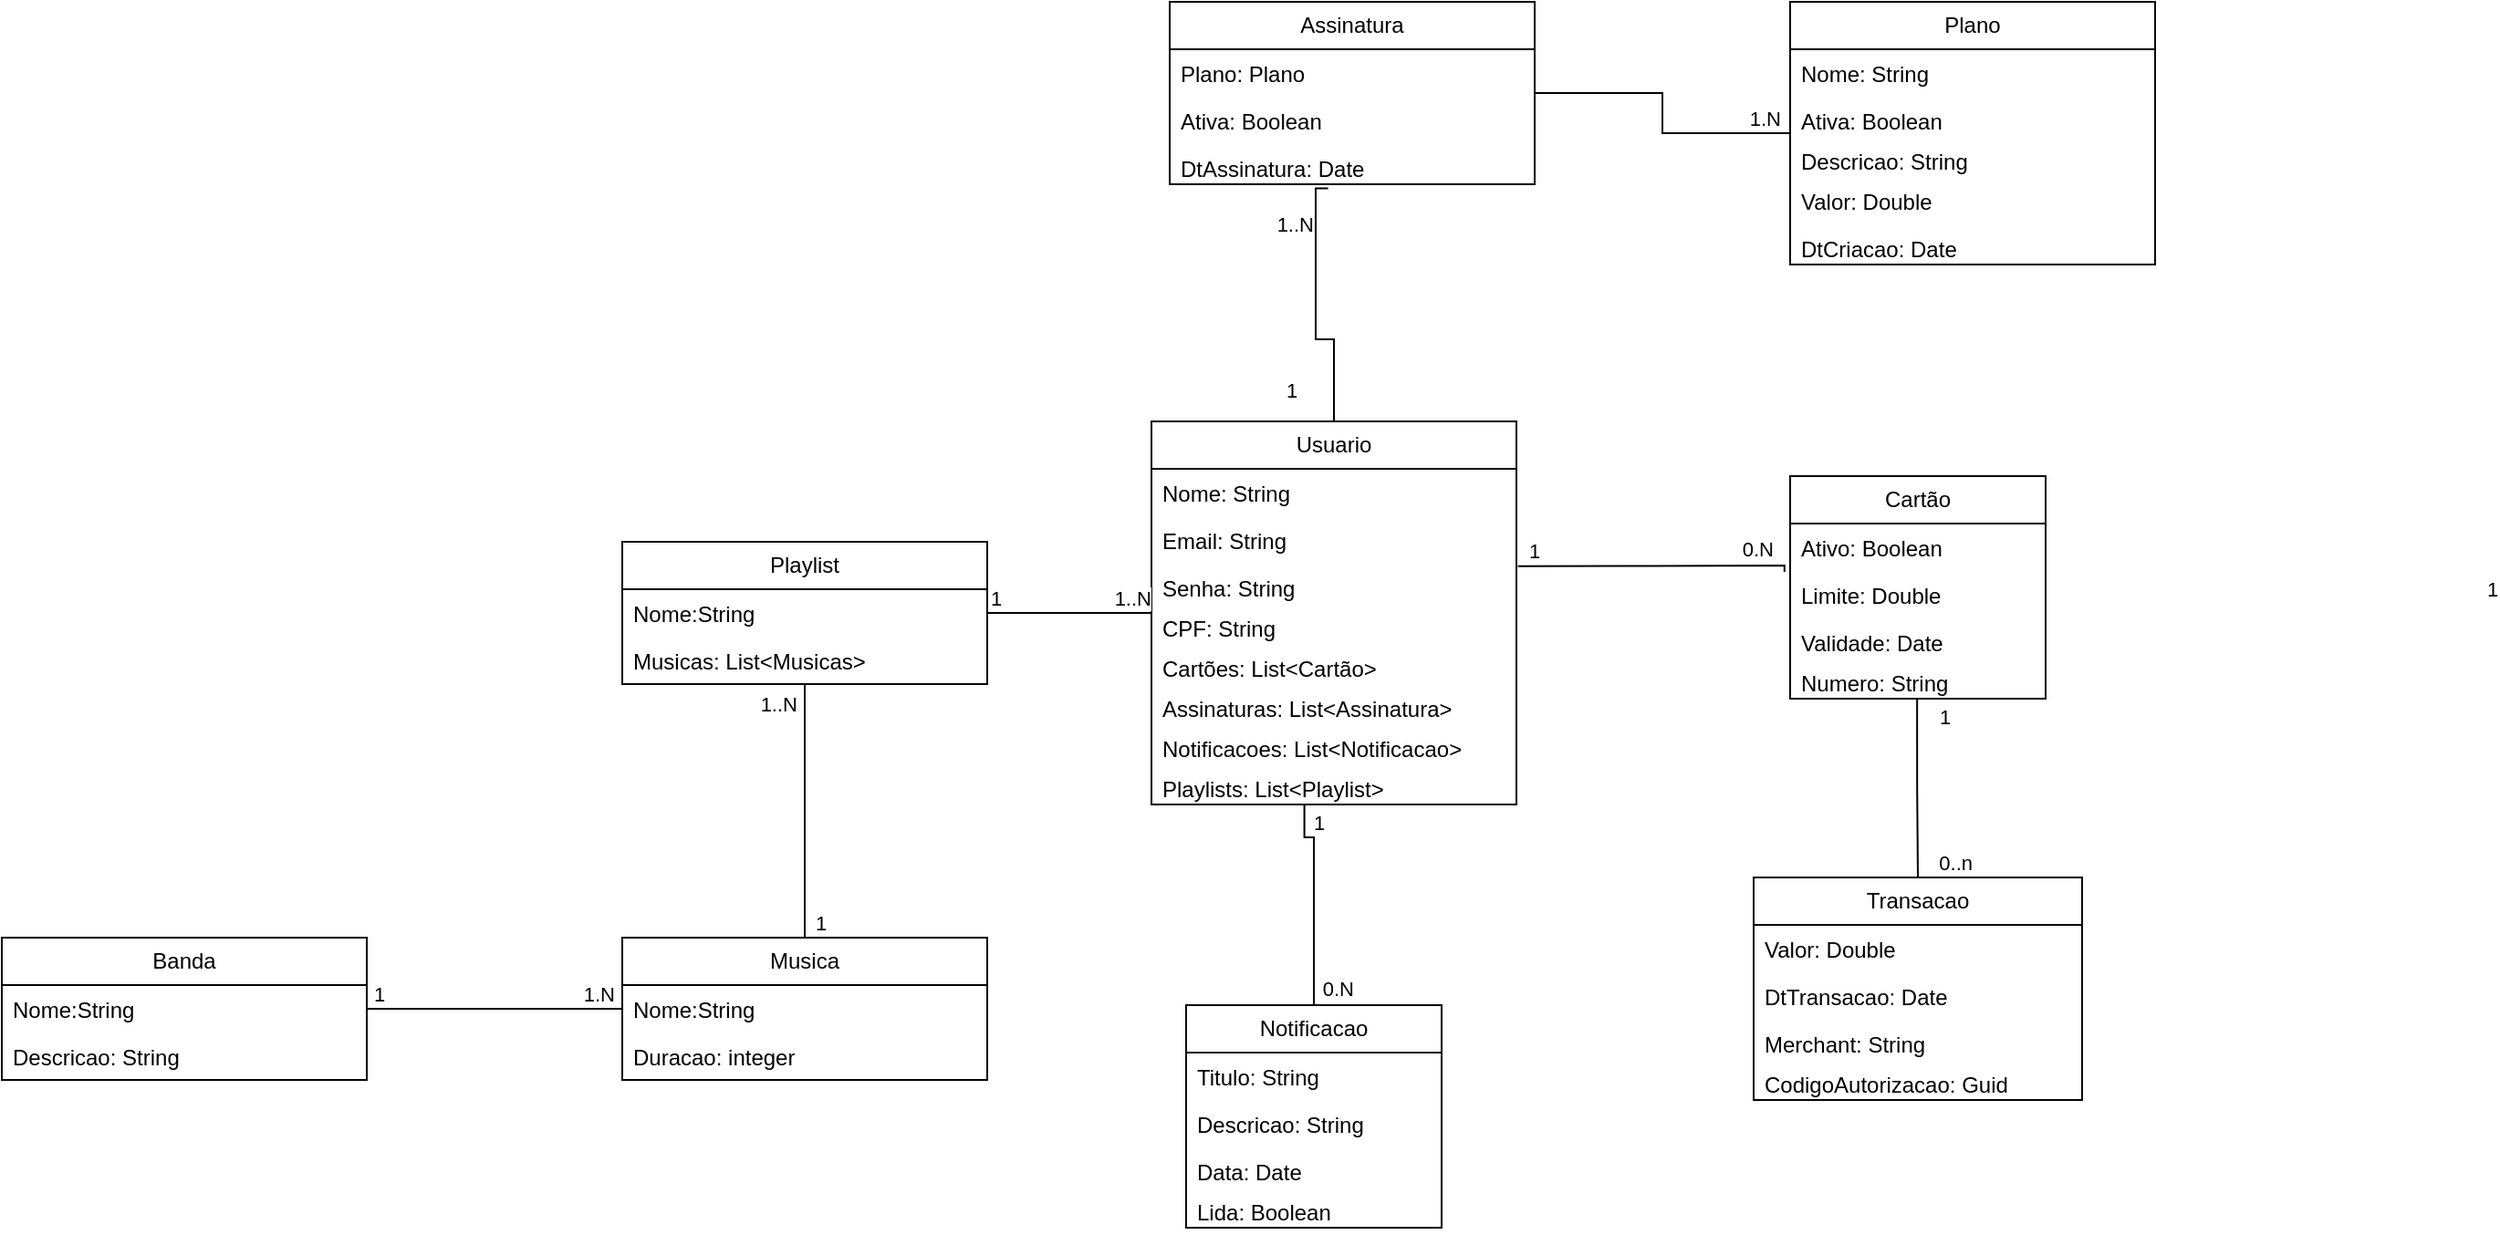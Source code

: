 <mxfile version="23.1.1" type="device">
  <diagram id="C5RBs43oDa-KdzZeNtuy" name="Page-1">
    <mxGraphModel dx="2230" dy="1987" grid="1" gridSize="10" guides="1" tooltips="1" connect="1" arrows="1" fold="1" page="1" pageScale="1" pageWidth="827" pageHeight="1169" math="0" shadow="0">
      <root>
        <mxCell id="WIyWlLk6GJQsqaUBKTNV-0" />
        <mxCell id="WIyWlLk6GJQsqaUBKTNV-1" parent="WIyWlLk6GJQsqaUBKTNV-0" />
        <mxCell id="euFVi6Xipl1iqqSyeeKY-0" value="Cartão" style="swimlane;fontStyle=0;childLayout=stackLayout;horizontal=1;startSize=26;fillColor=none;horizontalStack=0;resizeParent=1;resizeParentMax=0;resizeLast=0;collapsible=1;marginBottom=0;whiteSpace=wrap;html=1;" vertex="1" parent="WIyWlLk6GJQsqaUBKTNV-1">
          <mxGeometry x="380" y="-20" width="140" height="122" as="geometry" />
        </mxCell>
        <mxCell id="euFVi6Xipl1iqqSyeeKY-1" value="Ativo: Boolean" style="text;strokeColor=none;fillColor=none;align=left;verticalAlign=top;spacingLeft=4;spacingRight=4;overflow=hidden;rotatable=0;points=[[0,0.5],[1,0.5]];portConstraint=eastwest;whiteSpace=wrap;html=1;" vertex="1" parent="euFVi6Xipl1iqqSyeeKY-0">
          <mxGeometry y="26" width="140" height="26" as="geometry" />
        </mxCell>
        <mxCell id="euFVi6Xipl1iqqSyeeKY-2" value="Limite: Double" style="text;strokeColor=none;fillColor=none;align=left;verticalAlign=top;spacingLeft=4;spacingRight=4;overflow=hidden;rotatable=0;points=[[0,0.5],[1,0.5]];portConstraint=eastwest;whiteSpace=wrap;html=1;" vertex="1" parent="euFVi6Xipl1iqqSyeeKY-0">
          <mxGeometry y="52" width="140" height="26" as="geometry" />
        </mxCell>
        <mxCell id="euFVi6Xipl1iqqSyeeKY-3" value="Validade: Date&lt;br&gt;" style="text;strokeColor=none;fillColor=none;align=left;verticalAlign=top;spacingLeft=4;spacingRight=4;overflow=hidden;rotatable=0;points=[[0,0.5],[1,0.5]];portConstraint=eastwest;whiteSpace=wrap;html=1;" vertex="1" parent="euFVi6Xipl1iqqSyeeKY-0">
          <mxGeometry y="78" width="140" height="22" as="geometry" />
        </mxCell>
        <mxCell id="euFVi6Xipl1iqqSyeeKY-4" value="Numero: String" style="text;strokeColor=none;fillColor=none;align=left;verticalAlign=top;spacingLeft=4;spacingRight=4;overflow=hidden;rotatable=0;points=[[0,0.5],[1,0.5]];portConstraint=eastwest;whiteSpace=wrap;html=1;" vertex="1" parent="euFVi6Xipl1iqqSyeeKY-0">
          <mxGeometry y="100" width="140" height="22" as="geometry" />
        </mxCell>
        <mxCell id="euFVi6Xipl1iqqSyeeKY-15" value="Usuario" style="swimlane;fontStyle=0;childLayout=stackLayout;horizontal=1;startSize=26;fillColor=none;horizontalStack=0;resizeParent=1;resizeParentMax=0;resizeLast=0;collapsible=1;marginBottom=0;whiteSpace=wrap;html=1;" vertex="1" parent="WIyWlLk6GJQsqaUBKTNV-1">
          <mxGeometry x="30" y="-50" width="200" height="210" as="geometry" />
        </mxCell>
        <mxCell id="euFVi6Xipl1iqqSyeeKY-16" value="Nome: String" style="text;strokeColor=none;fillColor=none;align=left;verticalAlign=top;spacingLeft=4;spacingRight=4;overflow=hidden;rotatable=0;points=[[0,0.5],[1,0.5]];portConstraint=eastwest;whiteSpace=wrap;html=1;" vertex="1" parent="euFVi6Xipl1iqqSyeeKY-15">
          <mxGeometry y="26" width="200" height="26" as="geometry" />
        </mxCell>
        <mxCell id="euFVi6Xipl1iqqSyeeKY-17" value="Email: String" style="text;strokeColor=none;fillColor=none;align=left;verticalAlign=top;spacingLeft=4;spacingRight=4;overflow=hidden;rotatable=0;points=[[0,0.5],[1,0.5]];portConstraint=eastwest;whiteSpace=wrap;html=1;" vertex="1" parent="euFVi6Xipl1iqqSyeeKY-15">
          <mxGeometry y="52" width="200" height="26" as="geometry" />
        </mxCell>
        <mxCell id="euFVi6Xipl1iqqSyeeKY-20" value="Senha: String" style="text;strokeColor=none;fillColor=none;align=left;verticalAlign=top;spacingLeft=4;spacingRight=4;overflow=hidden;rotatable=0;points=[[0,0.5],[1,0.5]];portConstraint=eastwest;whiteSpace=wrap;html=1;" vertex="1" parent="euFVi6Xipl1iqqSyeeKY-15">
          <mxGeometry y="78" width="200" height="22" as="geometry" />
        </mxCell>
        <mxCell id="euFVi6Xipl1iqqSyeeKY-18" value="CPF: String" style="text;strokeColor=none;fillColor=none;align=left;verticalAlign=top;spacingLeft=4;spacingRight=4;overflow=hidden;rotatable=0;points=[[0,0.5],[1,0.5]];portConstraint=eastwest;whiteSpace=wrap;html=1;" vertex="1" parent="euFVi6Xipl1iqqSyeeKY-15">
          <mxGeometry y="100" width="200" height="22" as="geometry" />
        </mxCell>
        <mxCell id="euFVi6Xipl1iqqSyeeKY-48" value="Cartões: List&amp;lt;Cartão&amp;gt;" style="text;strokeColor=none;fillColor=none;align=left;verticalAlign=top;spacingLeft=4;spacingRight=4;overflow=hidden;rotatable=0;points=[[0,0.5],[1,0.5]];portConstraint=eastwest;whiteSpace=wrap;html=1;" vertex="1" parent="euFVi6Xipl1iqqSyeeKY-15">
          <mxGeometry y="122" width="200" height="22" as="geometry" />
        </mxCell>
        <mxCell id="euFVi6Xipl1iqqSyeeKY-73" value="Assinaturas: List&amp;lt;Assinatura&amp;gt;" style="text;strokeColor=none;fillColor=none;align=left;verticalAlign=top;spacingLeft=4;spacingRight=4;overflow=hidden;rotatable=0;points=[[0,0.5],[1,0.5]];portConstraint=eastwest;whiteSpace=wrap;html=1;" vertex="1" parent="euFVi6Xipl1iqqSyeeKY-15">
          <mxGeometry y="144" width="200" height="22" as="geometry" />
        </mxCell>
        <mxCell id="euFVi6Xipl1iqqSyeeKY-64" value="Notificacoes: List&amp;lt;Notificacao&amp;gt;" style="text;strokeColor=none;fillColor=none;align=left;verticalAlign=top;spacingLeft=4;spacingRight=4;overflow=hidden;rotatable=0;points=[[0,0.5],[1,0.5]];portConstraint=eastwest;whiteSpace=wrap;html=1;" vertex="1" parent="euFVi6Xipl1iqqSyeeKY-15">
          <mxGeometry y="166" width="200" height="22" as="geometry" />
        </mxCell>
        <mxCell id="euFVi6Xipl1iqqSyeeKY-19" value="Playlists: List&amp;lt;Playlist&amp;gt;" style="text;strokeColor=none;fillColor=none;align=left;verticalAlign=top;spacingLeft=4;spacingRight=4;overflow=hidden;rotatable=0;points=[[0,0.5],[1,0.5]];portConstraint=eastwest;whiteSpace=wrap;html=1;" vertex="1" parent="euFVi6Xipl1iqqSyeeKY-15">
          <mxGeometry y="188" width="200" height="22" as="geometry" />
        </mxCell>
        <mxCell id="euFVi6Xipl1iqqSyeeKY-27" value="Transacao" style="swimlane;fontStyle=0;childLayout=stackLayout;horizontal=1;startSize=26;fillColor=none;horizontalStack=0;resizeParent=1;resizeParentMax=0;resizeLast=0;collapsible=1;marginBottom=0;whiteSpace=wrap;html=1;" vertex="1" parent="WIyWlLk6GJQsqaUBKTNV-1">
          <mxGeometry x="360" y="200" width="180" height="122" as="geometry" />
        </mxCell>
        <mxCell id="euFVi6Xipl1iqqSyeeKY-28" value="Valor: Double" style="text;strokeColor=none;fillColor=none;align=left;verticalAlign=top;spacingLeft=4;spacingRight=4;overflow=hidden;rotatable=0;points=[[0,0.5],[1,0.5]];portConstraint=eastwest;whiteSpace=wrap;html=1;" vertex="1" parent="euFVi6Xipl1iqqSyeeKY-27">
          <mxGeometry y="26" width="180" height="26" as="geometry" />
        </mxCell>
        <mxCell id="euFVi6Xipl1iqqSyeeKY-29" value="DtTransacao: Date" style="text;strokeColor=none;fillColor=none;align=left;verticalAlign=top;spacingLeft=4;spacingRight=4;overflow=hidden;rotatable=0;points=[[0,0.5],[1,0.5]];portConstraint=eastwest;whiteSpace=wrap;html=1;" vertex="1" parent="euFVi6Xipl1iqqSyeeKY-27">
          <mxGeometry y="52" width="180" height="26" as="geometry" />
        </mxCell>
        <mxCell id="euFVi6Xipl1iqqSyeeKY-47" value="Merchant: String" style="text;strokeColor=none;fillColor=none;align=left;verticalAlign=top;spacingLeft=4;spacingRight=4;overflow=hidden;rotatable=0;points=[[0,0.5],[1,0.5]];portConstraint=eastwest;whiteSpace=wrap;html=1;" vertex="1" parent="euFVi6Xipl1iqqSyeeKY-27">
          <mxGeometry y="78" width="180" height="22" as="geometry" />
        </mxCell>
        <mxCell id="euFVi6Xipl1iqqSyeeKY-30" value="CodigoAutorizacao: Guid" style="text;strokeColor=none;fillColor=none;align=left;verticalAlign=top;spacingLeft=4;spacingRight=4;overflow=hidden;rotatable=0;points=[[0,0.5],[1,0.5]];portConstraint=eastwest;whiteSpace=wrap;html=1;" vertex="1" parent="euFVi6Xipl1iqqSyeeKY-27">
          <mxGeometry y="100" width="180" height="22" as="geometry" />
        </mxCell>
        <mxCell id="euFVi6Xipl1iqqSyeeKY-32" value="" style="endArrow=none;html=1;edgeStyle=orthogonalEdgeStyle;rounded=0;entryX=0.5;entryY=0;entryDx=0;entryDy=0;exitX=0.497;exitY=0.975;exitDx=0;exitDy=0;exitPerimeter=0;" edge="1" parent="WIyWlLk6GJQsqaUBKTNV-1" source="euFVi6Xipl1iqqSyeeKY-4" target="euFVi6Xipl1iqqSyeeKY-27">
          <mxGeometry relative="1" as="geometry">
            <mxPoint x="230" y="100" as="sourcePoint" />
            <mxPoint x="390" y="100" as="targetPoint" />
          </mxGeometry>
        </mxCell>
        <mxCell id="euFVi6Xipl1iqqSyeeKY-33" value="1" style="edgeLabel;resizable=0;html=1;align=left;verticalAlign=bottom;" connectable="0" vertex="1" parent="euFVi6Xipl1iqqSyeeKY-32">
          <mxGeometry x="-1" relative="1" as="geometry">
            <mxPoint x="10" y="19" as="offset" />
          </mxGeometry>
        </mxCell>
        <mxCell id="euFVi6Xipl1iqqSyeeKY-34" value="0..n" style="edgeLabel;resizable=0;html=1;align=right;verticalAlign=bottom;" connectable="0" vertex="1" parent="euFVi6Xipl1iqqSyeeKY-32">
          <mxGeometry x="1" relative="1" as="geometry">
            <mxPoint x="30" as="offset" />
          </mxGeometry>
        </mxCell>
        <mxCell id="euFVi6Xipl1iqqSyeeKY-36" value="" style="endArrow=none;html=1;edgeStyle=orthogonalEdgeStyle;rounded=0;exitX=1.004;exitY=0.061;exitDx=0;exitDy=0;exitPerimeter=0;entryX=-0.022;entryY=0.018;entryDx=0;entryDy=0;entryPerimeter=0;" edge="1" parent="WIyWlLk6GJQsqaUBKTNV-1" source="euFVi6Xipl1iqqSyeeKY-20" target="euFVi6Xipl1iqqSyeeKY-2">
          <mxGeometry relative="1" as="geometry">
            <mxPoint x="198.18" y="23.436" as="sourcePoint" />
            <mxPoint x="380" y="19.966" as="targetPoint" />
            <Array as="points">
              <mxPoint x="305" y="29" />
              <mxPoint x="377" y="29" />
            </Array>
          </mxGeometry>
        </mxCell>
        <mxCell id="euFVi6Xipl1iqqSyeeKY-37" value="1" style="edgeLabel;resizable=0;html=1;align=left;verticalAlign=bottom;" connectable="0" vertex="1" parent="euFVi6Xipl1iqqSyeeKY-36">
          <mxGeometry x="-1" relative="1" as="geometry">
            <mxPoint x="4" as="offset" />
          </mxGeometry>
        </mxCell>
        <mxCell id="euFVi6Xipl1iqqSyeeKY-38" value="0.N" style="edgeLabel;resizable=0;html=1;align=right;verticalAlign=bottom;" connectable="0" vertex="1" parent="euFVi6Xipl1iqqSyeeKY-36">
          <mxGeometry x="1" relative="1" as="geometry">
            <mxPoint x="-5" y="-4" as="offset" />
          </mxGeometry>
        </mxCell>
        <mxCell id="euFVi6Xipl1iqqSyeeKY-39" value="Notificacao" style="swimlane;fontStyle=0;childLayout=stackLayout;horizontal=1;startSize=26;fillColor=none;horizontalStack=0;resizeParent=1;resizeParentMax=0;resizeLast=0;collapsible=1;marginBottom=0;whiteSpace=wrap;html=1;" vertex="1" parent="WIyWlLk6GJQsqaUBKTNV-1">
          <mxGeometry x="49" y="270" width="140" height="122" as="geometry" />
        </mxCell>
        <mxCell id="euFVi6Xipl1iqqSyeeKY-40" value="Titulo: String" style="text;strokeColor=none;fillColor=none;align=left;verticalAlign=top;spacingLeft=4;spacingRight=4;overflow=hidden;rotatable=0;points=[[0,0.5],[1,0.5]];portConstraint=eastwest;whiteSpace=wrap;html=1;" vertex="1" parent="euFVi6Xipl1iqqSyeeKY-39">
          <mxGeometry y="26" width="140" height="26" as="geometry" />
        </mxCell>
        <mxCell id="euFVi6Xipl1iqqSyeeKY-41" value="Descricao: String" style="text;strokeColor=none;fillColor=none;align=left;verticalAlign=top;spacingLeft=4;spacingRight=4;overflow=hidden;rotatable=0;points=[[0,0.5],[1,0.5]];portConstraint=eastwest;whiteSpace=wrap;html=1;" vertex="1" parent="euFVi6Xipl1iqqSyeeKY-39">
          <mxGeometry y="52" width="140" height="26" as="geometry" />
        </mxCell>
        <mxCell id="euFVi6Xipl1iqqSyeeKY-42" value="Data: Date" style="text;strokeColor=none;fillColor=none;align=left;verticalAlign=top;spacingLeft=4;spacingRight=4;overflow=hidden;rotatable=0;points=[[0,0.5],[1,0.5]];portConstraint=eastwest;whiteSpace=wrap;html=1;" vertex="1" parent="euFVi6Xipl1iqqSyeeKY-39">
          <mxGeometry y="78" width="140" height="22" as="geometry" />
        </mxCell>
        <mxCell id="euFVi6Xipl1iqqSyeeKY-43" value="Lida: Boolean" style="text;strokeColor=none;fillColor=none;align=left;verticalAlign=top;spacingLeft=4;spacingRight=4;overflow=hidden;rotatable=0;points=[[0,0.5],[1,0.5]];portConstraint=eastwest;whiteSpace=wrap;html=1;" vertex="1" parent="euFVi6Xipl1iqqSyeeKY-39">
          <mxGeometry y="100" width="140" height="22" as="geometry" />
        </mxCell>
        <mxCell id="euFVi6Xipl1iqqSyeeKY-44" value="" style="endArrow=none;html=1;edgeStyle=orthogonalEdgeStyle;rounded=0;exitX=0.419;exitY=1.025;exitDx=0;exitDy=0;exitPerimeter=0;entryX=0.5;entryY=0;entryDx=0;entryDy=0;" edge="1" parent="WIyWlLk6GJQsqaUBKTNV-1" source="euFVi6Xipl1iqqSyeeKY-19" target="euFVi6Xipl1iqqSyeeKY-39">
          <mxGeometry relative="1" as="geometry">
            <mxPoint x="230" y="100" as="sourcePoint" />
            <mxPoint x="390" y="100" as="targetPoint" />
            <Array as="points">
              <mxPoint x="119" y="178" />
            </Array>
          </mxGeometry>
        </mxCell>
        <mxCell id="euFVi6Xipl1iqqSyeeKY-45" value="1" style="edgeLabel;resizable=0;html=1;align=left;verticalAlign=bottom;" connectable="0" vertex="1" parent="euFVi6Xipl1iqqSyeeKY-44">
          <mxGeometry x="-1" relative="1" as="geometry">
            <mxPoint x="3" y="18" as="offset" />
          </mxGeometry>
        </mxCell>
        <mxCell id="euFVi6Xipl1iqqSyeeKY-46" value="0.N" style="edgeLabel;resizable=0;html=1;align=right;verticalAlign=bottom;" connectable="0" vertex="1" parent="euFVi6Xipl1iqqSyeeKY-44">
          <mxGeometry x="1" relative="1" as="geometry">
            <mxPoint x="22" as="offset" />
          </mxGeometry>
        </mxCell>
        <mxCell id="euFVi6Xipl1iqqSyeeKY-49" value="Assinatura" style="swimlane;fontStyle=0;childLayout=stackLayout;horizontal=1;startSize=26;fillColor=none;horizontalStack=0;resizeParent=1;resizeParentMax=0;resizeLast=0;collapsible=1;marginBottom=0;whiteSpace=wrap;html=1;" vertex="1" parent="WIyWlLk6GJQsqaUBKTNV-1">
          <mxGeometry x="40" y="-280" width="200" height="100" as="geometry" />
        </mxCell>
        <mxCell id="euFVi6Xipl1iqqSyeeKY-50" value="Plano: Plano" style="text;strokeColor=none;fillColor=none;align=left;verticalAlign=top;spacingLeft=4;spacingRight=4;overflow=hidden;rotatable=0;points=[[0,0.5],[1,0.5]];portConstraint=eastwest;whiteSpace=wrap;html=1;" vertex="1" parent="euFVi6Xipl1iqqSyeeKY-49">
          <mxGeometry y="26" width="200" height="26" as="geometry" />
        </mxCell>
        <mxCell id="euFVi6Xipl1iqqSyeeKY-51" value="Ativa: Boolean" style="text;strokeColor=none;fillColor=none;align=left;verticalAlign=top;spacingLeft=4;spacingRight=4;overflow=hidden;rotatable=0;points=[[0,0.5],[1,0.5]];portConstraint=eastwest;whiteSpace=wrap;html=1;" vertex="1" parent="euFVi6Xipl1iqqSyeeKY-49">
          <mxGeometry y="52" width="200" height="26" as="geometry" />
        </mxCell>
        <mxCell id="euFVi6Xipl1iqqSyeeKY-52" value="DtAssinatura: Date" style="text;strokeColor=none;fillColor=none;align=left;verticalAlign=top;spacingLeft=4;spacingRight=4;overflow=hidden;rotatable=0;points=[[0,0.5],[1,0.5]];portConstraint=eastwest;whiteSpace=wrap;html=1;" vertex="1" parent="euFVi6Xipl1iqqSyeeKY-49">
          <mxGeometry y="78" width="200" height="22" as="geometry" />
        </mxCell>
        <mxCell id="euFVi6Xipl1iqqSyeeKY-56" value="Plano" style="swimlane;fontStyle=0;childLayout=stackLayout;horizontal=1;startSize=26;fillColor=none;horizontalStack=0;resizeParent=1;resizeParentMax=0;resizeLast=0;collapsible=1;marginBottom=0;whiteSpace=wrap;html=1;" vertex="1" parent="WIyWlLk6GJQsqaUBKTNV-1">
          <mxGeometry x="380" y="-280" width="200" height="144" as="geometry" />
        </mxCell>
        <mxCell id="euFVi6Xipl1iqqSyeeKY-57" value="Nome: String" style="text;strokeColor=none;fillColor=none;align=left;verticalAlign=top;spacingLeft=4;spacingRight=4;overflow=hidden;rotatable=0;points=[[0,0.5],[1,0.5]];portConstraint=eastwest;whiteSpace=wrap;html=1;" vertex="1" parent="euFVi6Xipl1iqqSyeeKY-56">
          <mxGeometry y="26" width="200" height="26" as="geometry" />
        </mxCell>
        <mxCell id="euFVi6Xipl1iqqSyeeKY-60" value="Ativa: Boolean" style="text;strokeColor=none;fillColor=none;align=left;verticalAlign=top;spacingLeft=4;spacingRight=4;overflow=hidden;rotatable=0;points=[[0,0.5],[1,0.5]];portConstraint=eastwest;whiteSpace=wrap;html=1;" vertex="1" parent="euFVi6Xipl1iqqSyeeKY-56">
          <mxGeometry y="52" width="200" height="22" as="geometry" />
        </mxCell>
        <mxCell id="euFVi6Xipl1iqqSyeeKY-65" value="Descricao: String" style="text;strokeColor=none;fillColor=none;align=left;verticalAlign=top;spacingLeft=4;spacingRight=4;overflow=hidden;rotatable=0;points=[[0,0.5],[1,0.5]];portConstraint=eastwest;whiteSpace=wrap;html=1;" vertex="1" parent="euFVi6Xipl1iqqSyeeKY-56">
          <mxGeometry y="74" width="200" height="22" as="geometry" />
        </mxCell>
        <mxCell id="euFVi6Xipl1iqqSyeeKY-58" value="Valor: Double" style="text;strokeColor=none;fillColor=none;align=left;verticalAlign=top;spacingLeft=4;spacingRight=4;overflow=hidden;rotatable=0;points=[[0,0.5],[1,0.5]];portConstraint=eastwest;whiteSpace=wrap;html=1;" vertex="1" parent="euFVi6Xipl1iqqSyeeKY-56">
          <mxGeometry y="96" width="200" height="26" as="geometry" />
        </mxCell>
        <mxCell id="euFVi6Xipl1iqqSyeeKY-59" value="DtCriacao: Date" style="text;strokeColor=none;fillColor=none;align=left;verticalAlign=top;spacingLeft=4;spacingRight=4;overflow=hidden;rotatable=0;points=[[0,0.5],[1,0.5]];portConstraint=eastwest;whiteSpace=wrap;html=1;" vertex="1" parent="euFVi6Xipl1iqqSyeeKY-56">
          <mxGeometry y="122" width="200" height="22" as="geometry" />
        </mxCell>
        <mxCell id="euFVi6Xipl1iqqSyeeKY-61" value="" style="endArrow=none;html=1;edgeStyle=orthogonalEdgeStyle;rounded=0;entryX=0.434;entryY=1.104;entryDx=0;entryDy=0;entryPerimeter=0;" edge="1" parent="WIyWlLk6GJQsqaUBKTNV-1" source="euFVi6Xipl1iqqSyeeKY-15" target="euFVi6Xipl1iqqSyeeKY-52">
          <mxGeometry relative="1" as="geometry">
            <mxPoint x="230" y="-80" as="sourcePoint" />
            <mxPoint x="390" y="-80" as="targetPoint" />
            <Array as="points">
              <mxPoint x="130" y="-95" />
              <mxPoint x="120" y="-95" />
              <mxPoint x="120" y="-178" />
            </Array>
          </mxGeometry>
        </mxCell>
        <mxCell id="euFVi6Xipl1iqqSyeeKY-62" value="1" style="edgeLabel;resizable=0;html=1;align=left;verticalAlign=bottom;" connectable="0" vertex="1" parent="euFVi6Xipl1iqqSyeeKY-61">
          <mxGeometry x="-1" relative="1" as="geometry">
            <mxPoint x="-28" y="-9" as="offset" />
          </mxGeometry>
        </mxCell>
        <mxCell id="euFVi6Xipl1iqqSyeeKY-63" value="1..N" style="edgeLabel;resizable=0;html=1;align=right;verticalAlign=bottom;" connectable="0" vertex="1" parent="euFVi6Xipl1iqqSyeeKY-61">
          <mxGeometry x="1" relative="1" as="geometry">
            <mxPoint x="-7" y="28" as="offset" />
          </mxGeometry>
        </mxCell>
        <mxCell id="euFVi6Xipl1iqqSyeeKY-66" value="" style="endArrow=none;html=1;edgeStyle=orthogonalEdgeStyle;rounded=0;" edge="1" parent="WIyWlLk6GJQsqaUBKTNV-1" source="euFVi6Xipl1iqqSyeeKY-49" target="euFVi6Xipl1iqqSyeeKY-56">
          <mxGeometry relative="1" as="geometry">
            <mxPoint x="230" y="-80" as="sourcePoint" />
            <mxPoint x="390" y="-80" as="targetPoint" />
          </mxGeometry>
        </mxCell>
        <mxCell id="euFVi6Xipl1iqqSyeeKY-67" value="1" style="edgeLabel;resizable=0;html=1;align=left;verticalAlign=bottom;" connectable="0" vertex="1" parent="euFVi6Xipl1iqqSyeeKY-66">
          <mxGeometry x="-1" relative="1" as="geometry">
            <mxPoint x="520" y="280" as="offset" />
          </mxGeometry>
        </mxCell>
        <mxCell id="euFVi6Xipl1iqqSyeeKY-68" value="1.N" style="edgeLabel;resizable=0;html=1;align=right;verticalAlign=bottom;" connectable="0" vertex="1" parent="euFVi6Xipl1iqqSyeeKY-66">
          <mxGeometry x="1" relative="1" as="geometry">
            <mxPoint x="-5" as="offset" />
          </mxGeometry>
        </mxCell>
        <mxCell id="euFVi6Xipl1iqqSyeeKY-69" value="Playlist" style="swimlane;fontStyle=0;childLayout=stackLayout;horizontal=1;startSize=26;fillColor=none;horizontalStack=0;resizeParent=1;resizeParentMax=0;resizeLast=0;collapsible=1;marginBottom=0;whiteSpace=wrap;html=1;" vertex="1" parent="WIyWlLk6GJQsqaUBKTNV-1">
          <mxGeometry x="-260" y="16" width="200" height="78" as="geometry" />
        </mxCell>
        <mxCell id="euFVi6Xipl1iqqSyeeKY-70" value="Nome:String" style="text;strokeColor=none;fillColor=none;align=left;verticalAlign=top;spacingLeft=4;spacingRight=4;overflow=hidden;rotatable=0;points=[[0,0.5],[1,0.5]];portConstraint=eastwest;whiteSpace=wrap;html=1;" vertex="1" parent="euFVi6Xipl1iqqSyeeKY-69">
          <mxGeometry y="26" width="200" height="26" as="geometry" />
        </mxCell>
        <mxCell id="euFVi6Xipl1iqqSyeeKY-71" value="Musicas: List&amp;lt;Musicas&amp;gt;" style="text;strokeColor=none;fillColor=none;align=left;verticalAlign=top;spacingLeft=4;spacingRight=4;overflow=hidden;rotatable=0;points=[[0,0.5],[1,0.5]];portConstraint=eastwest;whiteSpace=wrap;html=1;" vertex="1" parent="euFVi6Xipl1iqqSyeeKY-69">
          <mxGeometry y="52" width="200" height="26" as="geometry" />
        </mxCell>
        <mxCell id="euFVi6Xipl1iqqSyeeKY-75" value="Musica" style="swimlane;fontStyle=0;childLayout=stackLayout;horizontal=1;startSize=26;fillColor=none;horizontalStack=0;resizeParent=1;resizeParentMax=0;resizeLast=0;collapsible=1;marginBottom=0;whiteSpace=wrap;html=1;" vertex="1" parent="WIyWlLk6GJQsqaUBKTNV-1">
          <mxGeometry x="-260" y="233" width="200" height="78" as="geometry" />
        </mxCell>
        <mxCell id="euFVi6Xipl1iqqSyeeKY-76" value="Nome:String" style="text;strokeColor=none;fillColor=none;align=left;verticalAlign=top;spacingLeft=4;spacingRight=4;overflow=hidden;rotatable=0;points=[[0,0.5],[1,0.5]];portConstraint=eastwest;whiteSpace=wrap;html=1;" vertex="1" parent="euFVi6Xipl1iqqSyeeKY-75">
          <mxGeometry y="26" width="200" height="26" as="geometry" />
        </mxCell>
        <mxCell id="euFVi6Xipl1iqqSyeeKY-77" value="Duracao: integer" style="text;strokeColor=none;fillColor=none;align=left;verticalAlign=top;spacingLeft=4;spacingRight=4;overflow=hidden;rotatable=0;points=[[0,0.5],[1,0.5]];portConstraint=eastwest;whiteSpace=wrap;html=1;" vertex="1" parent="euFVi6Xipl1iqqSyeeKY-75">
          <mxGeometry y="52" width="200" height="26" as="geometry" />
        </mxCell>
        <mxCell id="euFVi6Xipl1iqqSyeeKY-78" value="Banda" style="swimlane;fontStyle=0;childLayout=stackLayout;horizontal=1;startSize=26;fillColor=none;horizontalStack=0;resizeParent=1;resizeParentMax=0;resizeLast=0;collapsible=1;marginBottom=0;whiteSpace=wrap;html=1;" vertex="1" parent="WIyWlLk6GJQsqaUBKTNV-1">
          <mxGeometry x="-600" y="233" width="200" height="78" as="geometry" />
        </mxCell>
        <mxCell id="euFVi6Xipl1iqqSyeeKY-79" value="Nome:String" style="text;strokeColor=none;fillColor=none;align=left;verticalAlign=top;spacingLeft=4;spacingRight=4;overflow=hidden;rotatable=0;points=[[0,0.5],[1,0.5]];portConstraint=eastwest;whiteSpace=wrap;html=1;" vertex="1" parent="euFVi6Xipl1iqqSyeeKY-78">
          <mxGeometry y="26" width="200" height="26" as="geometry" />
        </mxCell>
        <mxCell id="euFVi6Xipl1iqqSyeeKY-80" value="Descricao: String" style="text;strokeColor=none;fillColor=none;align=left;verticalAlign=top;spacingLeft=4;spacingRight=4;overflow=hidden;rotatable=0;points=[[0,0.5],[1,0.5]];portConstraint=eastwest;whiteSpace=wrap;html=1;" vertex="1" parent="euFVi6Xipl1iqqSyeeKY-78">
          <mxGeometry y="52" width="200" height="26" as="geometry" />
        </mxCell>
        <mxCell id="euFVi6Xipl1iqqSyeeKY-81" value="" style="endArrow=none;html=1;edgeStyle=orthogonalEdgeStyle;rounded=0;" edge="1" parent="WIyWlLk6GJQsqaUBKTNV-1" source="euFVi6Xipl1iqqSyeeKY-78" target="euFVi6Xipl1iqqSyeeKY-75">
          <mxGeometry relative="1" as="geometry">
            <mxPoint x="-650" y="130" as="sourcePoint" />
            <mxPoint x="-490" y="130" as="targetPoint" />
          </mxGeometry>
        </mxCell>
        <mxCell id="euFVi6Xipl1iqqSyeeKY-82" value="1" style="edgeLabel;resizable=0;html=1;align=left;verticalAlign=bottom;" connectable="0" vertex="1" parent="euFVi6Xipl1iqqSyeeKY-81">
          <mxGeometry x="-1" relative="1" as="geometry">
            <mxPoint x="2" as="offset" />
          </mxGeometry>
        </mxCell>
        <mxCell id="euFVi6Xipl1iqqSyeeKY-83" value="1.N" style="edgeLabel;resizable=0;html=1;align=right;verticalAlign=bottom;" connectable="0" vertex="1" parent="euFVi6Xipl1iqqSyeeKY-81">
          <mxGeometry x="1" relative="1" as="geometry">
            <mxPoint x="-4" as="offset" />
          </mxGeometry>
        </mxCell>
        <mxCell id="euFVi6Xipl1iqqSyeeKY-84" value="" style="endArrow=none;html=1;edgeStyle=orthogonalEdgeStyle;rounded=0;" edge="1" parent="WIyWlLk6GJQsqaUBKTNV-1" source="euFVi6Xipl1iqqSyeeKY-75" target="euFVi6Xipl1iqqSyeeKY-69">
          <mxGeometry relative="1" as="geometry">
            <mxPoint x="-370" as="sourcePoint" />
            <mxPoint x="-210" as="targetPoint" />
          </mxGeometry>
        </mxCell>
        <mxCell id="euFVi6Xipl1iqqSyeeKY-85" value="1" style="edgeLabel;resizable=0;html=1;align=left;verticalAlign=bottom;" connectable="0" vertex="1" parent="euFVi6Xipl1iqqSyeeKY-84">
          <mxGeometry x="-1" relative="1" as="geometry">
            <mxPoint x="4" as="offset" />
          </mxGeometry>
        </mxCell>
        <mxCell id="euFVi6Xipl1iqqSyeeKY-86" value="1..N" style="edgeLabel;resizable=0;html=1;align=right;verticalAlign=bottom;" connectable="0" vertex="1" parent="euFVi6Xipl1iqqSyeeKY-84">
          <mxGeometry x="1" relative="1" as="geometry">
            <mxPoint x="-4" y="19" as="offset" />
          </mxGeometry>
        </mxCell>
        <mxCell id="euFVi6Xipl1iqqSyeeKY-87" value="" style="endArrow=none;html=1;edgeStyle=orthogonalEdgeStyle;rounded=0;" edge="1" parent="WIyWlLk6GJQsqaUBKTNV-1" source="euFVi6Xipl1iqqSyeeKY-69" target="euFVi6Xipl1iqqSyeeKY-15">
          <mxGeometry relative="1" as="geometry">
            <mxPoint x="-370" as="sourcePoint" />
            <mxPoint x="-210" as="targetPoint" />
          </mxGeometry>
        </mxCell>
        <mxCell id="euFVi6Xipl1iqqSyeeKY-88" value="1" style="edgeLabel;resizable=0;html=1;align=left;verticalAlign=bottom;" connectable="0" vertex="1" parent="euFVi6Xipl1iqqSyeeKY-87">
          <mxGeometry x="-1" relative="1" as="geometry" />
        </mxCell>
        <mxCell id="euFVi6Xipl1iqqSyeeKY-89" value="1..N" style="edgeLabel;resizable=0;html=1;align=right;verticalAlign=bottom;" connectable="0" vertex="1" parent="euFVi6Xipl1iqqSyeeKY-87">
          <mxGeometry x="1" relative="1" as="geometry" />
        </mxCell>
      </root>
    </mxGraphModel>
  </diagram>
</mxfile>
